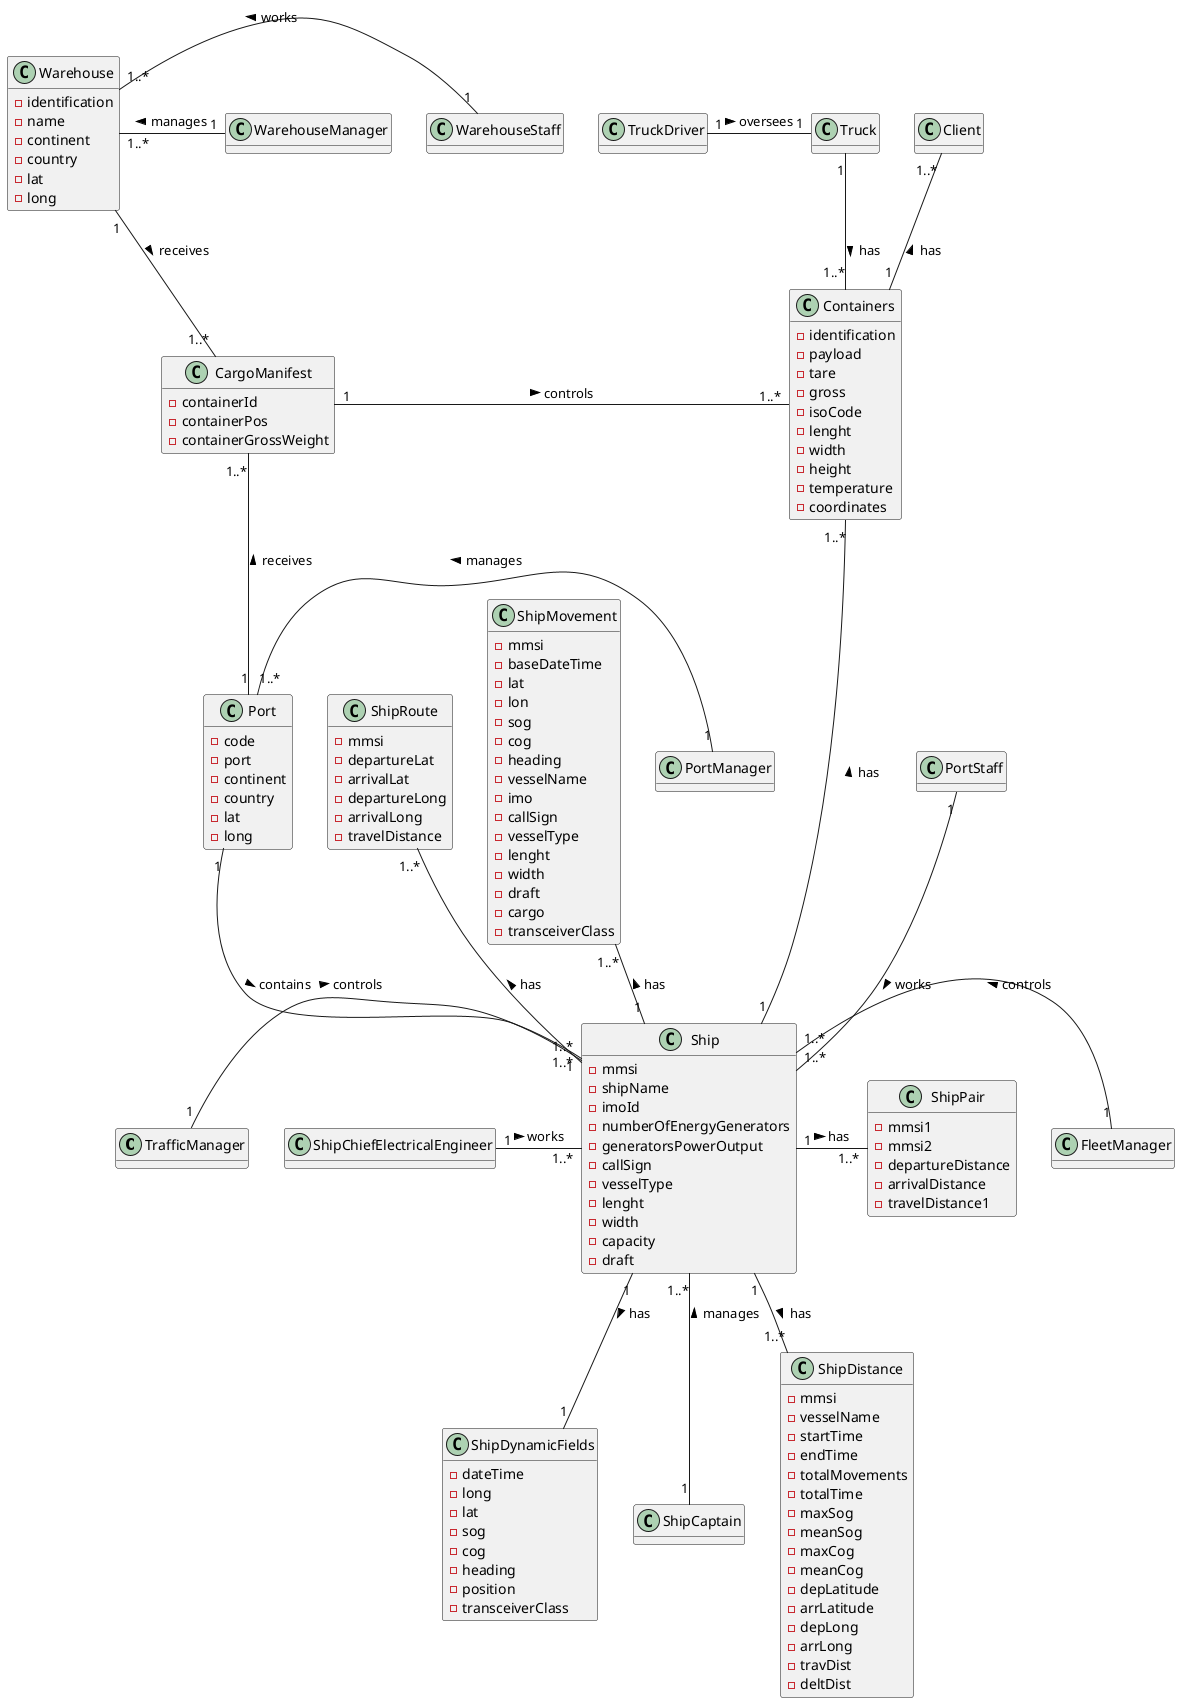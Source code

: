 @startuml

hide methods

class TrafficManager{
}

class Ship {
 - mmsi
 - shipName
 - imoId
 - numberOfEnergyGenerators
 - generatorsPowerOutput
 - callSign
 - vesselType
 - lenght
 - width
 - capacity
 - draft
}

class ShipDynamicFields {
 - dateTime
 - long
 -lat
 -sog
 -cog
 -heading
 -position
 -transceiverClass
}

class Port {
 - code
 - port
 - continent
 - country
 - lat
 - long
}

class Warehouse {
 - identification
 - name
 - continent
 - country
 - lat
 - long
}

class Containers {
- identification
- payload
- tare
- gross
- isoCode
- lenght
- width
- height
- temperature
- coordinates
}

class Client {
}


class CargoManifest {
- containerId
- containerPos
- containerGrossWeight
}

class Truck {
}

class FleetManager {
}

class WarehouseStaff {
}

class WarehouseManager {
}

class PortStaff {
}

class PortManager {
}

class ShipCaptain {
}

class ShipChiefElectricalEngineer {
}

class TruckDriver {
}

class ShipDistance {
- mmsi
- vesselName
- startTime
- endTime
- totalMovements
- totalTime
- maxSog
- meanSog
- maxCog
- meanCog
- depLatitude
- arrLatitude
- depLong
- arrLong
- travDist
- deltDist
}


class ShipMovement {
- mmsi
- baseDateTime
- lat
- lon
- sog
- cog
- heading
- vesselName
- imo
- callSign
- vesselType
- lenght
- width
- draft
- cargo
- transceiverClass
}

class ShipPair {
- mmsi1
- mmsi2
- departureDistance
- arrivalDistance
- travelDistance1
}

class ShipRoute {
- mmsi
- departureLat
- arrivalLat
- departureLong
- arrivalLong
- travelDistance
}


TrafficManager"1" -right- "1..*"Ship : > controls
FleetManager"1" -left- "1..*"Ship : > controls
WarehouseManager"1" -right- "1..*"Warehouse : > manages
WarehouseStaff"1" -left- "1..*"Warehouse : > works
PortStaff"1" -down- "1..*"Ship : > works
PortManager "1" -right- "1..*"Port : > manages
ShipCaptain "1" -up- "1..*"Ship : > manages
ShipChiefElectricalEngineer "1" -right- "1..*"Ship : > works
TruckDriver "1" -right- "1"Truck : > oversees
Ship "1" -down- "1"ShipDynamicFields : > has
Ship "1" -up- "1..*"Containers  : > has
CargoManifest "1" -right- "1..*"Containers : > controls
Truck "1" -down- "1..*"Containers : > has
Port"1" -up- "1..*"CargoManifest : > receives
Warehouse"1" -down- "1..*"CargoManifest :> receives
Ship "1" -down- "1..*"ShipDistance :> has
Ship "1" -up- "1..*"ShipMovement :> has
Ship "1" -right- "1..*"ShipPair :> has
Ship "1" -up- "1..*"ShipRoute :> has
Port "1" -down- "1..*"Ship :> contains
Containers "1" -up- "1..*"Client :> has



@enduml
